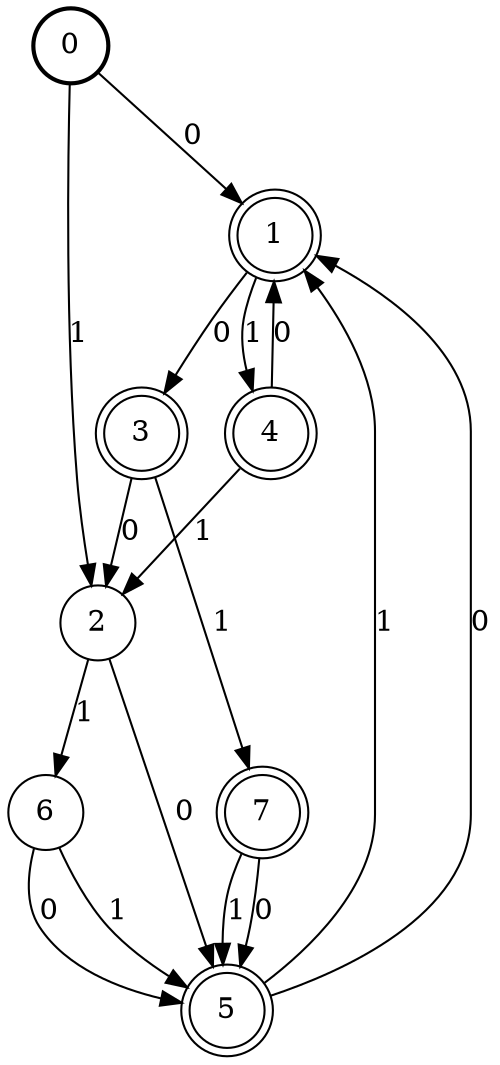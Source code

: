 digraph Automat {
    node [shape = circle];
    0 [style = "bold"];
    0 -> 1 [label = "0"];
    0 -> 2 [label = "1"];
    1 [peripheries=2]
    1 -> 3 [label = "0"];
    1 -> 4 [label = "1"];
    2 -> 5 [label = "0"];
    2 -> 6 [label = "1"];
    3 [peripheries=2]
    3 -> 2 [label = "0"];
    3 -> 7 [label = "1"];
    4 [peripheries=2]
    4 -> 1 [label = "0"];
    4 -> 2 [label = "1"];
    5 [peripheries=2]
    5 -> 1 [label = "0"];
    5 -> 1 [label = "1"];
    6 -> 5 [label = "0"];
    6 -> 5 [label = "1"];
    7 [peripheries=2]
    7 -> 5 [label = "0"];
    7 -> 5 [label = "1"];
}
